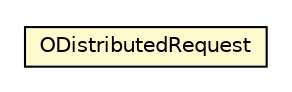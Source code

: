 #!/usr/local/bin/dot
#
# Class diagram 
# Generated by UMLGraph version R5_6-24-gf6e263 (http://www.umlgraph.org/)
#

digraph G {
	edge [fontname="Helvetica",fontsize=10,labelfontname="Helvetica",labelfontsize=10];
	node [fontname="Helvetica",fontsize=10,shape=plaintext];
	nodesep=0.25;
	ranksep=0.5;
	// com.orientechnologies.orient.server.distributed.ODistributedRequest
	c1554216 [label=<<table title="com.orientechnologies.orient.server.distributed.ODistributedRequest" border="0" cellborder="1" cellspacing="0" cellpadding="2" port="p" bgcolor="lemonChiffon" href="./ODistributedRequest.html">
		<tr><td><table border="0" cellspacing="0" cellpadding="1">
<tr><td align="center" balign="center"> ODistributedRequest </td></tr>
		</table></td></tr>
		</table>>, URL="./ODistributedRequest.html", fontname="Helvetica", fontcolor="black", fontsize=10.0];
}

